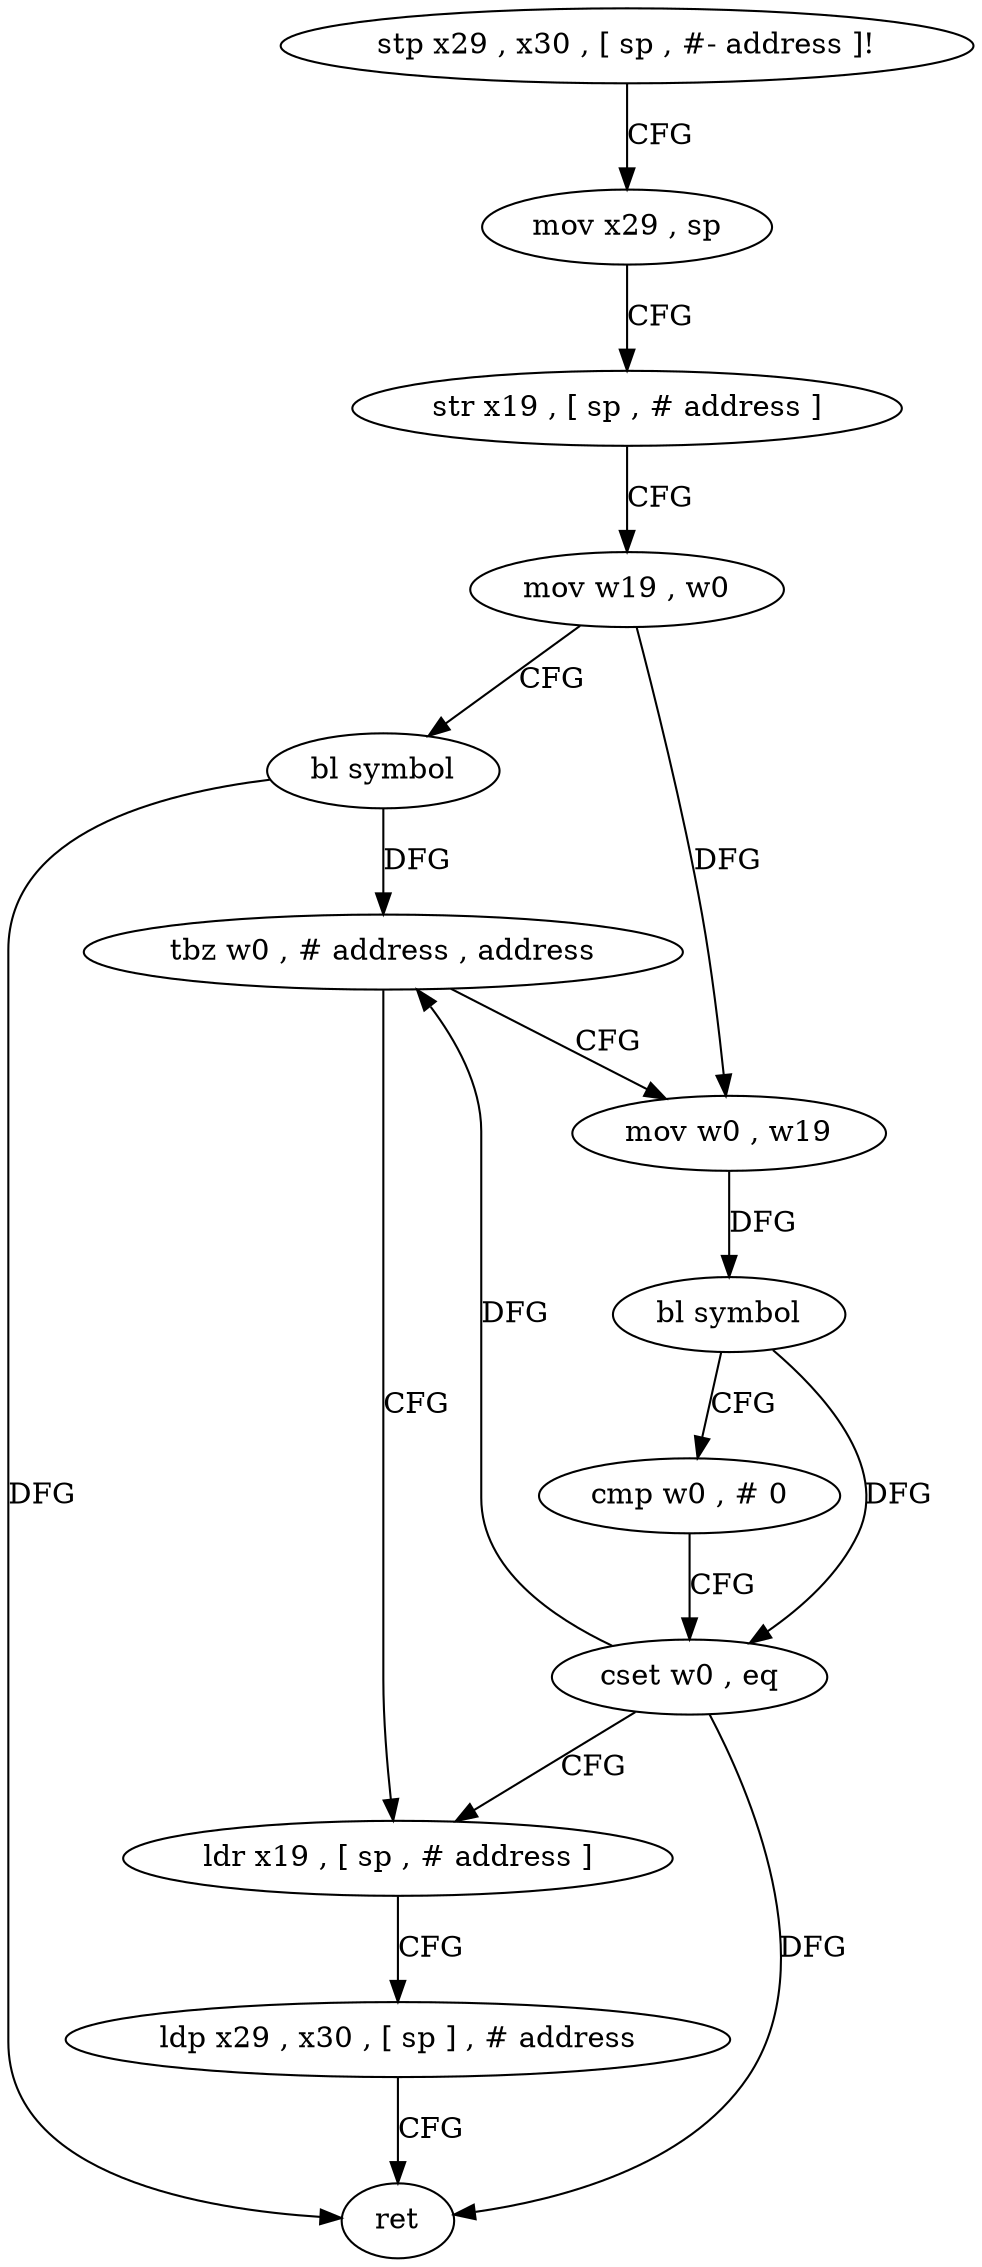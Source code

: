 digraph "func" {
"4396264" [label = "stp x29 , x30 , [ sp , #- address ]!" ]
"4396268" [label = "mov x29 , sp" ]
"4396272" [label = "str x19 , [ sp , # address ]" ]
"4396276" [label = "mov w19 , w0" ]
"4396280" [label = "bl symbol" ]
"4396284" [label = "tbz w0 , # address , address" ]
"4396304" [label = "ldr x19 , [ sp , # address ]" ]
"4396288" [label = "mov w0 , w19" ]
"4396308" [label = "ldp x29 , x30 , [ sp ] , # address" ]
"4396312" [label = "ret" ]
"4396292" [label = "bl symbol" ]
"4396296" [label = "cmp w0 , # 0" ]
"4396300" [label = "cset w0 , eq" ]
"4396264" -> "4396268" [ label = "CFG" ]
"4396268" -> "4396272" [ label = "CFG" ]
"4396272" -> "4396276" [ label = "CFG" ]
"4396276" -> "4396280" [ label = "CFG" ]
"4396276" -> "4396288" [ label = "DFG" ]
"4396280" -> "4396284" [ label = "DFG" ]
"4396280" -> "4396312" [ label = "DFG" ]
"4396284" -> "4396304" [ label = "CFG" ]
"4396284" -> "4396288" [ label = "CFG" ]
"4396304" -> "4396308" [ label = "CFG" ]
"4396288" -> "4396292" [ label = "DFG" ]
"4396308" -> "4396312" [ label = "CFG" ]
"4396292" -> "4396296" [ label = "CFG" ]
"4396292" -> "4396300" [ label = "DFG" ]
"4396296" -> "4396300" [ label = "CFG" ]
"4396300" -> "4396304" [ label = "CFG" ]
"4396300" -> "4396284" [ label = "DFG" ]
"4396300" -> "4396312" [ label = "DFG" ]
}
